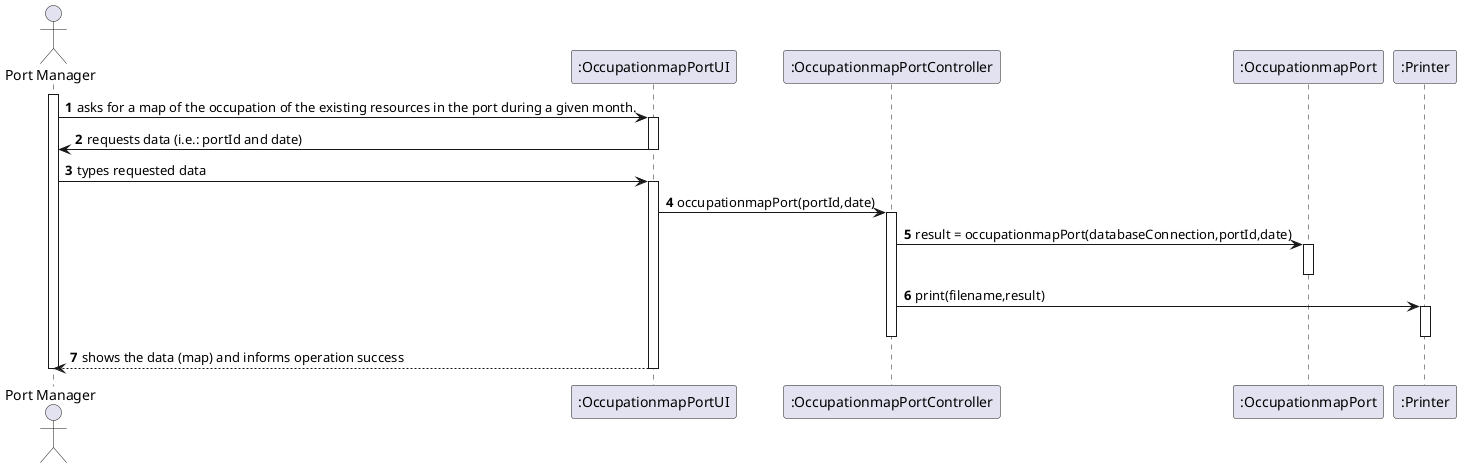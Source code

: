 @startuml
'https://plantuml.com/sequence-diagram

autonumber
actor "Port Manager" as PM
participant ":OccupationmapPortUI" as OPUI
participant ":OccupationmapPortController" as OPC
participant ":OccupationmapPort" as OP
participant ":Printer" as P

activate PM
PM -> OPUI: asks for a map of the occupation of the existing resources in the port during a given month.
activate OPUI
OPUI -> PM : requests data (i.e.: portId and date)
deactivate OPUI
PM -> OPUI: types requested data
activate OPUI
OPUI -> OPC : occupationmapPort(portId,date)
activate OPC
OPC -> OP : result = occupationmapPort(databaseConnection,portId,date)
activate OP
deactivate OP
OPC -> P : print(filename,result)
activate P
deactivate P
deactivate OPC
OPUI --> PM : shows the data (map) and informs operation success
deactivate OPC
deactivate OPUI
deactivate PM
@enduml